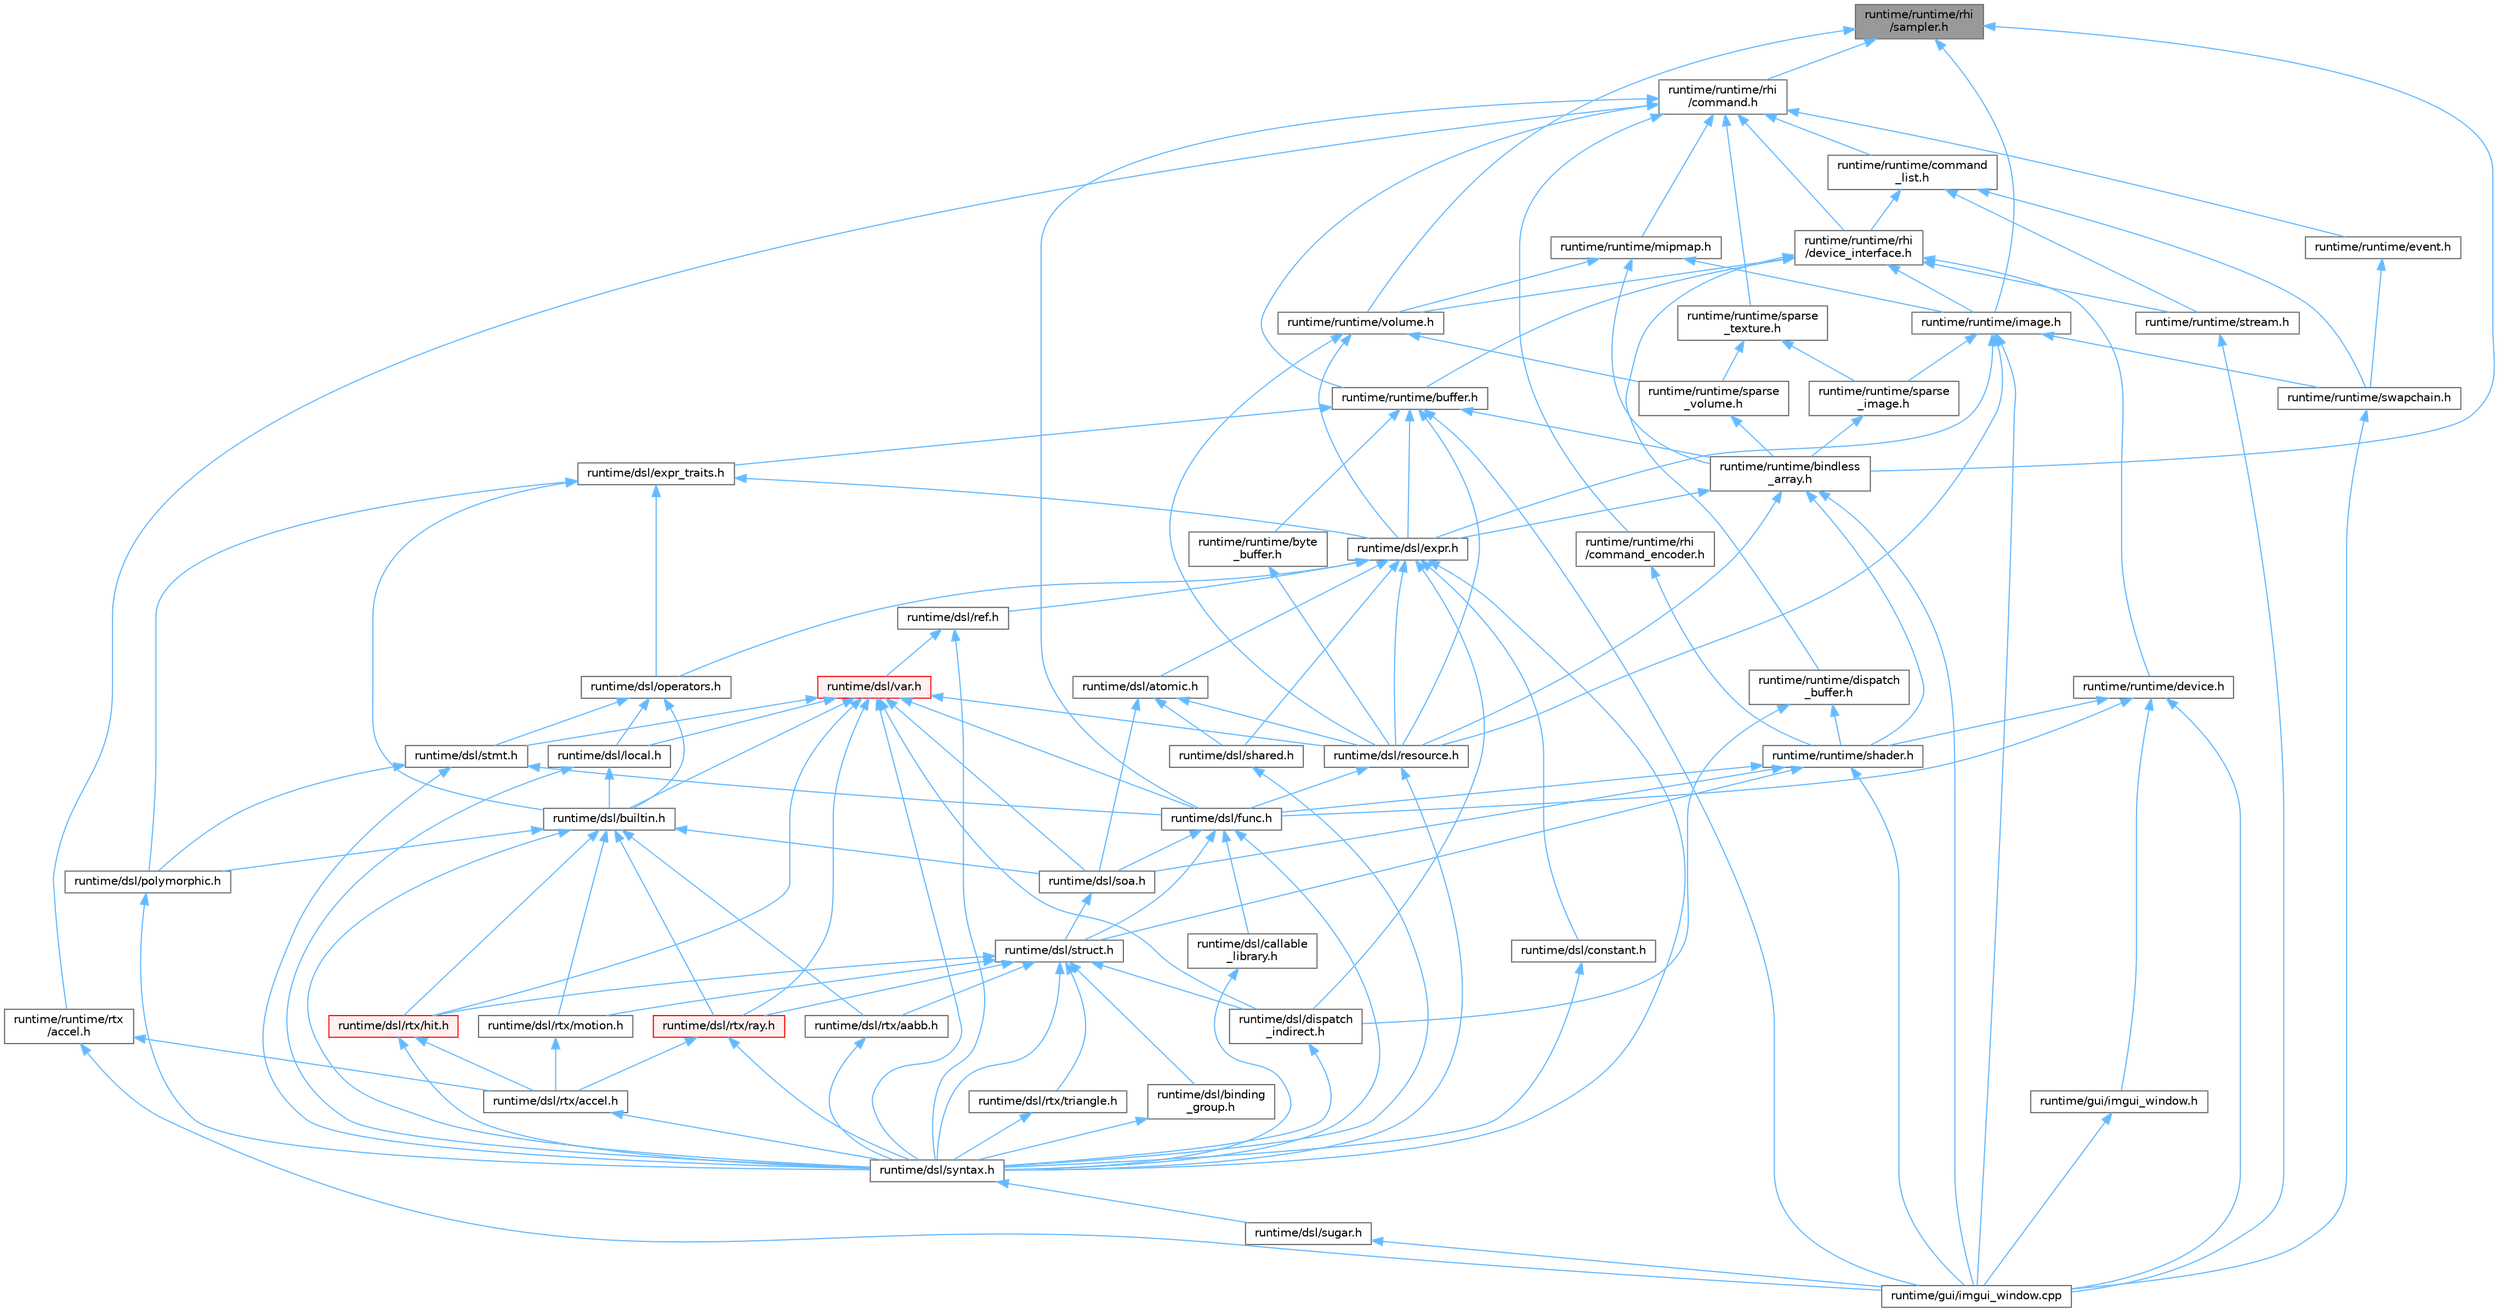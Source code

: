 digraph "runtime/runtime/rhi/sampler.h"
{
 // LATEX_PDF_SIZE
  bgcolor="transparent";
  edge [fontname=Helvetica,fontsize=10,labelfontname=Helvetica,labelfontsize=10];
  node [fontname=Helvetica,fontsize=10,shape=box,height=0.2,width=0.4];
  Node1 [id="Node000001",label="runtime/runtime/rhi\l/sampler.h",height=0.2,width=0.4,color="gray40", fillcolor="grey60", style="filled", fontcolor="black",tooltip=" "];
  Node1 -> Node2 [id="edge1_Node000001_Node000002",dir="back",color="steelblue1",style="solid",tooltip=" "];
  Node2 [id="Node000002",label="runtime/runtime/bindless\l_array.h",height=0.2,width=0.4,color="grey40", fillcolor="white", style="filled",URL="$bindless__array_8h.html",tooltip=" "];
  Node2 -> Node3 [id="edge2_Node000002_Node000003",dir="back",color="steelblue1",style="solid",tooltip=" "];
  Node3 [id="Node000003",label="runtime/dsl/expr.h",height=0.2,width=0.4,color="grey40", fillcolor="white", style="filled",URL="$expr_8h.html",tooltip=" "];
  Node3 -> Node4 [id="edge3_Node000003_Node000004",dir="back",color="steelblue1",style="solid",tooltip=" "];
  Node4 [id="Node000004",label="runtime/dsl/atomic.h",height=0.2,width=0.4,color="grey40", fillcolor="white", style="filled",URL="$dsl_2atomic_8h.html",tooltip=" "];
  Node4 -> Node5 [id="edge4_Node000004_Node000005",dir="back",color="steelblue1",style="solid",tooltip=" "];
  Node5 [id="Node000005",label="runtime/dsl/resource.h",height=0.2,width=0.4,color="grey40", fillcolor="white", style="filled",URL="$dsl_2resource_8h.html",tooltip=" "];
  Node5 -> Node6 [id="edge5_Node000005_Node000006",dir="back",color="steelblue1",style="solid",tooltip=" "];
  Node6 [id="Node000006",label="runtime/dsl/func.h",height=0.2,width=0.4,color="grey40", fillcolor="white", style="filled",URL="$func_8h.html",tooltip=" "];
  Node6 -> Node7 [id="edge6_Node000006_Node000007",dir="back",color="steelblue1",style="solid",tooltip=" "];
  Node7 [id="Node000007",label="runtime/dsl/callable\l_library.h",height=0.2,width=0.4,color="grey40", fillcolor="white", style="filled",URL="$dsl_2callable__library_8h.html",tooltip=" "];
  Node7 -> Node8 [id="edge7_Node000007_Node000008",dir="back",color="steelblue1",style="solid",tooltip=" "];
  Node8 [id="Node000008",label="runtime/dsl/syntax.h",height=0.2,width=0.4,color="grey40", fillcolor="white", style="filled",URL="$syntax_8h.html",tooltip=" "];
  Node8 -> Node9 [id="edge8_Node000008_Node000009",dir="back",color="steelblue1",style="solid",tooltip=" "];
  Node9 [id="Node000009",label="runtime/dsl/sugar.h",height=0.2,width=0.4,color="grey40", fillcolor="white", style="filled",URL="$sugar_8h.html",tooltip=" "];
  Node9 -> Node10 [id="edge9_Node000009_Node000010",dir="back",color="steelblue1",style="solid",tooltip=" "];
  Node10 [id="Node000010",label="runtime/gui/imgui_window.cpp",height=0.2,width=0.4,color="grey40", fillcolor="white", style="filled",URL="$imgui__window_8cpp.html",tooltip=" "];
  Node6 -> Node11 [id="edge10_Node000006_Node000011",dir="back",color="steelblue1",style="solid",tooltip=" "];
  Node11 [id="Node000011",label="runtime/dsl/soa.h",height=0.2,width=0.4,color="grey40", fillcolor="white", style="filled",URL="$soa_8h.html",tooltip=" "];
  Node11 -> Node12 [id="edge11_Node000011_Node000012",dir="back",color="steelblue1",style="solid",tooltip=" "];
  Node12 [id="Node000012",label="runtime/dsl/struct.h",height=0.2,width=0.4,color="grey40", fillcolor="white", style="filled",URL="$struct_8h.html",tooltip=" "];
  Node12 -> Node13 [id="edge12_Node000012_Node000013",dir="back",color="steelblue1",style="solid",tooltip=" "];
  Node13 [id="Node000013",label="runtime/dsl/binding\l_group.h",height=0.2,width=0.4,color="grey40", fillcolor="white", style="filled",URL="$binding__group_8h.html",tooltip=" "];
  Node13 -> Node8 [id="edge13_Node000013_Node000008",dir="back",color="steelblue1",style="solid",tooltip=" "];
  Node12 -> Node14 [id="edge14_Node000012_Node000014",dir="back",color="steelblue1",style="solid",tooltip=" "];
  Node14 [id="Node000014",label="runtime/dsl/dispatch\l_indirect.h",height=0.2,width=0.4,color="grey40", fillcolor="white", style="filled",URL="$dispatch__indirect_8h.html",tooltip=" "];
  Node14 -> Node8 [id="edge15_Node000014_Node000008",dir="back",color="steelblue1",style="solid",tooltip=" "];
  Node12 -> Node15 [id="edge16_Node000012_Node000015",dir="back",color="steelblue1",style="solid",tooltip=" "];
  Node15 [id="Node000015",label="runtime/dsl/rtx/aabb.h",height=0.2,width=0.4,color="grey40", fillcolor="white", style="filled",URL="$dsl_2rtx_2aabb_8h.html",tooltip=" "];
  Node15 -> Node8 [id="edge17_Node000015_Node000008",dir="back",color="steelblue1",style="solid",tooltip=" "];
  Node12 -> Node16 [id="edge18_Node000012_Node000016",dir="back",color="steelblue1",style="solid",tooltip=" "];
  Node16 [id="Node000016",label="runtime/dsl/rtx/hit.h",height=0.2,width=0.4,color="red", fillcolor="#FFF0F0", style="filled",URL="$dsl_2rtx_2hit_8h.html",tooltip=" "];
  Node16 -> Node17 [id="edge19_Node000016_Node000017",dir="back",color="steelblue1",style="solid",tooltip=" "];
  Node17 [id="Node000017",label="runtime/dsl/rtx/accel.h",height=0.2,width=0.4,color="grey40", fillcolor="white", style="filled",URL="$dsl_2rtx_2accel_8h.html",tooltip=" "];
  Node17 -> Node8 [id="edge20_Node000017_Node000008",dir="back",color="steelblue1",style="solid",tooltip=" "];
  Node16 -> Node8 [id="edge21_Node000016_Node000008",dir="back",color="steelblue1",style="solid",tooltip=" "];
  Node12 -> Node19 [id="edge22_Node000012_Node000019",dir="back",color="steelblue1",style="solid",tooltip=" "];
  Node19 [id="Node000019",label="runtime/dsl/rtx/motion.h",height=0.2,width=0.4,color="grey40", fillcolor="white", style="filled",URL="$motion_8h.html",tooltip=" "];
  Node19 -> Node17 [id="edge23_Node000019_Node000017",dir="back",color="steelblue1",style="solid",tooltip=" "];
  Node12 -> Node20 [id="edge24_Node000012_Node000020",dir="back",color="steelblue1",style="solid",tooltip=" "];
  Node20 [id="Node000020",label="runtime/dsl/rtx/ray.h",height=0.2,width=0.4,color="red", fillcolor="#FFF0F0", style="filled",URL="$dsl_2rtx_2ray_8h.html",tooltip=" "];
  Node20 -> Node17 [id="edge25_Node000020_Node000017",dir="back",color="steelblue1",style="solid",tooltip=" "];
  Node20 -> Node8 [id="edge26_Node000020_Node000008",dir="back",color="steelblue1",style="solid",tooltip=" "];
  Node12 -> Node21 [id="edge27_Node000012_Node000021",dir="back",color="steelblue1",style="solid",tooltip=" "];
  Node21 [id="Node000021",label="runtime/dsl/rtx/triangle.h",height=0.2,width=0.4,color="grey40", fillcolor="white", style="filled",URL="$dsl_2rtx_2triangle_8h.html",tooltip=" "];
  Node21 -> Node8 [id="edge28_Node000021_Node000008",dir="back",color="steelblue1",style="solid",tooltip=" "];
  Node12 -> Node8 [id="edge29_Node000012_Node000008",dir="back",color="steelblue1",style="solid",tooltip=" "];
  Node6 -> Node12 [id="edge30_Node000006_Node000012",dir="back",color="steelblue1",style="solid",tooltip=" "];
  Node6 -> Node8 [id="edge31_Node000006_Node000008",dir="back",color="steelblue1",style="solid",tooltip=" "];
  Node5 -> Node8 [id="edge32_Node000005_Node000008",dir="back",color="steelblue1",style="solid",tooltip=" "];
  Node4 -> Node22 [id="edge33_Node000004_Node000022",dir="back",color="steelblue1",style="solid",tooltip=" "];
  Node22 [id="Node000022",label="runtime/dsl/shared.h",height=0.2,width=0.4,color="grey40", fillcolor="white", style="filled",URL="$shared_8h.html",tooltip=" "];
  Node22 -> Node8 [id="edge34_Node000022_Node000008",dir="back",color="steelblue1",style="solid",tooltip=" "];
  Node4 -> Node11 [id="edge35_Node000004_Node000011",dir="back",color="steelblue1",style="solid",tooltip=" "];
  Node3 -> Node23 [id="edge36_Node000003_Node000023",dir="back",color="steelblue1",style="solid",tooltip=" "];
  Node23 [id="Node000023",label="runtime/dsl/constant.h",height=0.2,width=0.4,color="grey40", fillcolor="white", style="filled",URL="$constant_8h.html",tooltip=" "];
  Node23 -> Node8 [id="edge37_Node000023_Node000008",dir="back",color="steelblue1",style="solid",tooltip=" "];
  Node3 -> Node14 [id="edge38_Node000003_Node000014",dir="back",color="steelblue1",style="solid",tooltip=" "];
  Node3 -> Node24 [id="edge39_Node000003_Node000024",dir="back",color="steelblue1",style="solid",tooltip=" "];
  Node24 [id="Node000024",label="runtime/dsl/operators.h",height=0.2,width=0.4,color="grey40", fillcolor="white", style="filled",URL="$operators_8h.html",tooltip=" "];
  Node24 -> Node25 [id="edge40_Node000024_Node000025",dir="back",color="steelblue1",style="solid",tooltip=" "];
  Node25 [id="Node000025",label="runtime/dsl/builtin.h",height=0.2,width=0.4,color="grey40", fillcolor="white", style="filled",URL="$builtin_8h.html",tooltip=" "];
  Node25 -> Node26 [id="edge41_Node000025_Node000026",dir="back",color="steelblue1",style="solid",tooltip=" "];
  Node26 [id="Node000026",label="runtime/dsl/polymorphic.h",height=0.2,width=0.4,color="grey40", fillcolor="white", style="filled",URL="$polymorphic_8h.html",tooltip=" "];
  Node26 -> Node8 [id="edge42_Node000026_Node000008",dir="back",color="steelblue1",style="solid",tooltip=" "];
  Node25 -> Node15 [id="edge43_Node000025_Node000015",dir="back",color="steelblue1",style="solid",tooltip=" "];
  Node25 -> Node16 [id="edge44_Node000025_Node000016",dir="back",color="steelblue1",style="solid",tooltip=" "];
  Node25 -> Node19 [id="edge45_Node000025_Node000019",dir="back",color="steelblue1",style="solid",tooltip=" "];
  Node25 -> Node20 [id="edge46_Node000025_Node000020",dir="back",color="steelblue1",style="solid",tooltip=" "];
  Node25 -> Node11 [id="edge47_Node000025_Node000011",dir="back",color="steelblue1",style="solid",tooltip=" "];
  Node25 -> Node8 [id="edge48_Node000025_Node000008",dir="back",color="steelblue1",style="solid",tooltip=" "];
  Node24 -> Node27 [id="edge49_Node000024_Node000027",dir="back",color="steelblue1",style="solid",tooltip=" "];
  Node27 [id="Node000027",label="runtime/dsl/local.h",height=0.2,width=0.4,color="grey40", fillcolor="white", style="filled",URL="$local_8h.html",tooltip=" "];
  Node27 -> Node25 [id="edge50_Node000027_Node000025",dir="back",color="steelblue1",style="solid",tooltip=" "];
  Node27 -> Node8 [id="edge51_Node000027_Node000008",dir="back",color="steelblue1",style="solid",tooltip=" "];
  Node24 -> Node28 [id="edge52_Node000024_Node000028",dir="back",color="steelblue1",style="solid",tooltip=" "];
  Node28 [id="Node000028",label="runtime/dsl/stmt.h",height=0.2,width=0.4,color="grey40", fillcolor="white", style="filled",URL="$stmt_8h.html",tooltip=" "];
  Node28 -> Node6 [id="edge53_Node000028_Node000006",dir="back",color="steelblue1",style="solid",tooltip=" "];
  Node28 -> Node26 [id="edge54_Node000028_Node000026",dir="back",color="steelblue1",style="solid",tooltip=" "];
  Node28 -> Node8 [id="edge55_Node000028_Node000008",dir="back",color="steelblue1",style="solid",tooltip=" "];
  Node3 -> Node29 [id="edge56_Node000003_Node000029",dir="back",color="steelblue1",style="solid",tooltip=" "];
  Node29 [id="Node000029",label="runtime/dsl/ref.h",height=0.2,width=0.4,color="grey40", fillcolor="white", style="filled",URL="$ref_8h.html",tooltip=" "];
  Node29 -> Node8 [id="edge57_Node000029_Node000008",dir="back",color="steelblue1",style="solid",tooltip=" "];
  Node29 -> Node30 [id="edge58_Node000029_Node000030",dir="back",color="steelblue1",style="solid",tooltip=" "];
  Node30 [id="Node000030",label="runtime/dsl/var.h",height=0.2,width=0.4,color="red", fillcolor="#FFF0F0", style="filled",URL="$var_8h.html",tooltip=" "];
  Node30 -> Node25 [id="edge59_Node000030_Node000025",dir="back",color="steelblue1",style="solid",tooltip=" "];
  Node30 -> Node14 [id="edge60_Node000030_Node000014",dir="back",color="steelblue1",style="solid",tooltip=" "];
  Node30 -> Node6 [id="edge61_Node000030_Node000006",dir="back",color="steelblue1",style="solid",tooltip=" "];
  Node30 -> Node27 [id="edge62_Node000030_Node000027",dir="back",color="steelblue1",style="solid",tooltip=" "];
  Node30 -> Node5 [id="edge63_Node000030_Node000005",dir="back",color="steelblue1",style="solid",tooltip=" "];
  Node30 -> Node16 [id="edge64_Node000030_Node000016",dir="back",color="steelblue1",style="solid",tooltip=" "];
  Node30 -> Node20 [id="edge65_Node000030_Node000020",dir="back",color="steelblue1",style="solid",tooltip=" "];
  Node30 -> Node11 [id="edge66_Node000030_Node000011",dir="back",color="steelblue1",style="solid",tooltip=" "];
  Node30 -> Node28 [id="edge67_Node000030_Node000028",dir="back",color="steelblue1",style="solid",tooltip=" "];
  Node30 -> Node8 [id="edge68_Node000030_Node000008",dir="back",color="steelblue1",style="solid",tooltip=" "];
  Node3 -> Node5 [id="edge69_Node000003_Node000005",dir="back",color="steelblue1",style="solid",tooltip=" "];
  Node3 -> Node22 [id="edge70_Node000003_Node000022",dir="back",color="steelblue1",style="solid",tooltip=" "];
  Node3 -> Node8 [id="edge71_Node000003_Node000008",dir="back",color="steelblue1",style="solid",tooltip=" "];
  Node2 -> Node5 [id="edge72_Node000002_Node000005",dir="back",color="steelblue1",style="solid",tooltip=" "];
  Node2 -> Node10 [id="edge73_Node000002_Node000010",dir="back",color="steelblue1",style="solid",tooltip=" "];
  Node2 -> Node32 [id="edge74_Node000002_Node000032",dir="back",color="steelblue1",style="solid",tooltip=" "];
  Node32 [id="Node000032",label="runtime/runtime/shader.h",height=0.2,width=0.4,color="grey40", fillcolor="white", style="filled",URL="$shader_8h.html",tooltip=" "];
  Node32 -> Node6 [id="edge75_Node000032_Node000006",dir="back",color="steelblue1",style="solid",tooltip=" "];
  Node32 -> Node11 [id="edge76_Node000032_Node000011",dir="back",color="steelblue1",style="solid",tooltip=" "];
  Node32 -> Node12 [id="edge77_Node000032_Node000012",dir="back",color="steelblue1",style="solid",tooltip=" "];
  Node32 -> Node10 [id="edge78_Node000032_Node000010",dir="back",color="steelblue1",style="solid",tooltip=" "];
  Node1 -> Node33 [id="edge79_Node000001_Node000033",dir="back",color="steelblue1",style="solid",tooltip=" "];
  Node33 [id="Node000033",label="runtime/runtime/image.h",height=0.2,width=0.4,color="grey40", fillcolor="white", style="filled",URL="$image_8h.html",tooltip=" "];
  Node33 -> Node3 [id="edge80_Node000033_Node000003",dir="back",color="steelblue1",style="solid",tooltip=" "];
  Node33 -> Node5 [id="edge81_Node000033_Node000005",dir="back",color="steelblue1",style="solid",tooltip=" "];
  Node33 -> Node10 [id="edge82_Node000033_Node000010",dir="back",color="steelblue1",style="solid",tooltip=" "];
  Node33 -> Node34 [id="edge83_Node000033_Node000034",dir="back",color="steelblue1",style="solid",tooltip=" "];
  Node34 [id="Node000034",label="runtime/runtime/sparse\l_image.h",height=0.2,width=0.4,color="grey40", fillcolor="white", style="filled",URL="$sparse__image_8h.html",tooltip=" "];
  Node34 -> Node2 [id="edge84_Node000034_Node000002",dir="back",color="steelblue1",style="solid",tooltip=" "];
  Node33 -> Node35 [id="edge85_Node000033_Node000035",dir="back",color="steelblue1",style="solid",tooltip=" "];
  Node35 [id="Node000035",label="runtime/runtime/swapchain.h",height=0.2,width=0.4,color="grey40", fillcolor="white", style="filled",URL="$swapchain_8h.html",tooltip=" "];
  Node35 -> Node10 [id="edge86_Node000035_Node000010",dir="back",color="steelblue1",style="solid",tooltip=" "];
  Node1 -> Node36 [id="edge87_Node000001_Node000036",dir="back",color="steelblue1",style="solid",tooltip=" "];
  Node36 [id="Node000036",label="runtime/runtime/rhi\l/command.h",height=0.2,width=0.4,color="grey40", fillcolor="white", style="filled",URL="$command_8h.html",tooltip=" "];
  Node36 -> Node6 [id="edge88_Node000036_Node000006",dir="back",color="steelblue1",style="solid",tooltip=" "];
  Node36 -> Node37 [id="edge89_Node000036_Node000037",dir="back",color="steelblue1",style="solid",tooltip=" "];
  Node37 [id="Node000037",label="runtime/runtime/buffer.h",height=0.2,width=0.4,color="grey40", fillcolor="white", style="filled",URL="$buffer_8h.html",tooltip=" "];
  Node37 -> Node3 [id="edge90_Node000037_Node000003",dir="back",color="steelblue1",style="solid",tooltip=" "];
  Node37 -> Node38 [id="edge91_Node000037_Node000038",dir="back",color="steelblue1",style="solid",tooltip=" "];
  Node38 [id="Node000038",label="runtime/dsl/expr_traits.h",height=0.2,width=0.4,color="grey40", fillcolor="white", style="filled",URL="$expr__traits_8h.html",tooltip=" "];
  Node38 -> Node25 [id="edge92_Node000038_Node000025",dir="back",color="steelblue1",style="solid",tooltip=" "];
  Node38 -> Node3 [id="edge93_Node000038_Node000003",dir="back",color="steelblue1",style="solid",tooltip=" "];
  Node38 -> Node24 [id="edge94_Node000038_Node000024",dir="back",color="steelblue1",style="solid",tooltip=" "];
  Node38 -> Node26 [id="edge95_Node000038_Node000026",dir="back",color="steelblue1",style="solid",tooltip=" "];
  Node37 -> Node5 [id="edge96_Node000037_Node000005",dir="back",color="steelblue1",style="solid",tooltip=" "];
  Node37 -> Node10 [id="edge97_Node000037_Node000010",dir="back",color="steelblue1",style="solid",tooltip=" "];
  Node37 -> Node2 [id="edge98_Node000037_Node000002",dir="back",color="steelblue1",style="solid",tooltip=" "];
  Node37 -> Node39 [id="edge99_Node000037_Node000039",dir="back",color="steelblue1",style="solid",tooltip=" "];
  Node39 [id="Node000039",label="runtime/runtime/byte\l_buffer.h",height=0.2,width=0.4,color="grey40", fillcolor="white", style="filled",URL="$byte__buffer_8h.html",tooltip=" "];
  Node39 -> Node5 [id="edge100_Node000039_Node000005",dir="back",color="steelblue1",style="solid",tooltip=" "];
  Node36 -> Node40 [id="edge101_Node000036_Node000040",dir="back",color="steelblue1",style="solid",tooltip=" "];
  Node40 [id="Node000040",label="runtime/runtime/command\l_list.h",height=0.2,width=0.4,color="grey40", fillcolor="white", style="filled",URL="$command__list_8h.html",tooltip=" "];
  Node40 -> Node41 [id="edge102_Node000040_Node000041",dir="back",color="steelblue1",style="solid",tooltip=" "];
  Node41 [id="Node000041",label="runtime/runtime/rhi\l/device_interface.h",height=0.2,width=0.4,color="grey40", fillcolor="white", style="filled",URL="$device__interface_8h.html",tooltip=" "];
  Node41 -> Node37 [id="edge103_Node000041_Node000037",dir="back",color="steelblue1",style="solid",tooltip=" "];
  Node41 -> Node42 [id="edge104_Node000041_Node000042",dir="back",color="steelblue1",style="solid",tooltip=" "];
  Node42 [id="Node000042",label="runtime/runtime/device.h",height=0.2,width=0.4,color="grey40", fillcolor="white", style="filled",URL="$device_8h.html",tooltip=" "];
  Node42 -> Node6 [id="edge105_Node000042_Node000006",dir="back",color="steelblue1",style="solid",tooltip=" "];
  Node42 -> Node10 [id="edge106_Node000042_Node000010",dir="back",color="steelblue1",style="solid",tooltip=" "];
  Node42 -> Node43 [id="edge107_Node000042_Node000043",dir="back",color="steelblue1",style="solid",tooltip=" "];
  Node43 [id="Node000043",label="runtime/gui/imgui_window.h",height=0.2,width=0.4,color="grey40", fillcolor="white", style="filled",URL="$imgui__window_8h.html",tooltip=" "];
  Node43 -> Node10 [id="edge108_Node000043_Node000010",dir="back",color="steelblue1",style="solid",tooltip=" "];
  Node42 -> Node32 [id="edge109_Node000042_Node000032",dir="back",color="steelblue1",style="solid",tooltip=" "];
  Node41 -> Node44 [id="edge110_Node000041_Node000044",dir="back",color="steelblue1",style="solid",tooltip=" "];
  Node44 [id="Node000044",label="runtime/runtime/dispatch\l_buffer.h",height=0.2,width=0.4,color="grey40", fillcolor="white", style="filled",URL="$dispatch__buffer_8h.html",tooltip=" "];
  Node44 -> Node14 [id="edge111_Node000044_Node000014",dir="back",color="steelblue1",style="solid",tooltip=" "];
  Node44 -> Node32 [id="edge112_Node000044_Node000032",dir="back",color="steelblue1",style="solid",tooltip=" "];
  Node41 -> Node33 [id="edge113_Node000041_Node000033",dir="back",color="steelblue1",style="solid",tooltip=" "];
  Node41 -> Node45 [id="edge114_Node000041_Node000045",dir="back",color="steelblue1",style="solid",tooltip=" "];
  Node45 [id="Node000045",label="runtime/runtime/stream.h",height=0.2,width=0.4,color="grey40", fillcolor="white", style="filled",URL="$stream_8h.html",tooltip=" "];
  Node45 -> Node10 [id="edge115_Node000045_Node000010",dir="back",color="steelblue1",style="solid",tooltip=" "];
  Node41 -> Node46 [id="edge116_Node000041_Node000046",dir="back",color="steelblue1",style="solid",tooltip=" "];
  Node46 [id="Node000046",label="runtime/runtime/volume.h",height=0.2,width=0.4,color="grey40", fillcolor="white", style="filled",URL="$volume_8h.html",tooltip=" "];
  Node46 -> Node3 [id="edge117_Node000046_Node000003",dir="back",color="steelblue1",style="solid",tooltip=" "];
  Node46 -> Node5 [id="edge118_Node000046_Node000005",dir="back",color="steelblue1",style="solid",tooltip=" "];
  Node46 -> Node47 [id="edge119_Node000046_Node000047",dir="back",color="steelblue1",style="solid",tooltip=" "];
  Node47 [id="Node000047",label="runtime/runtime/sparse\l_volume.h",height=0.2,width=0.4,color="grey40", fillcolor="white", style="filled",URL="$sparse__volume_8h.html",tooltip=" "];
  Node47 -> Node2 [id="edge120_Node000047_Node000002",dir="back",color="steelblue1",style="solid",tooltip=" "];
  Node40 -> Node45 [id="edge121_Node000040_Node000045",dir="back",color="steelblue1",style="solid",tooltip=" "];
  Node40 -> Node35 [id="edge122_Node000040_Node000035",dir="back",color="steelblue1",style="solid",tooltip=" "];
  Node36 -> Node48 [id="edge123_Node000036_Node000048",dir="back",color="steelblue1",style="solid",tooltip=" "];
  Node48 [id="Node000048",label="runtime/runtime/event.h",height=0.2,width=0.4,color="grey40", fillcolor="white", style="filled",URL="$event_8h.html",tooltip=" "];
  Node48 -> Node35 [id="edge124_Node000048_Node000035",dir="back",color="steelblue1",style="solid",tooltip=" "];
  Node36 -> Node49 [id="edge125_Node000036_Node000049",dir="back",color="steelblue1",style="solid",tooltip=" "];
  Node49 [id="Node000049",label="runtime/runtime/mipmap.h",height=0.2,width=0.4,color="grey40", fillcolor="white", style="filled",URL="$mipmap_8h.html",tooltip=" "];
  Node49 -> Node2 [id="edge126_Node000049_Node000002",dir="back",color="steelblue1",style="solid",tooltip=" "];
  Node49 -> Node33 [id="edge127_Node000049_Node000033",dir="back",color="steelblue1",style="solid",tooltip=" "];
  Node49 -> Node46 [id="edge128_Node000049_Node000046",dir="back",color="steelblue1",style="solid",tooltip=" "];
  Node36 -> Node50 [id="edge129_Node000036_Node000050",dir="back",color="steelblue1",style="solid",tooltip=" "];
  Node50 [id="Node000050",label="runtime/runtime/rhi\l/command_encoder.h",height=0.2,width=0.4,color="grey40", fillcolor="white", style="filled",URL="$command__encoder_8h.html",tooltip=" "];
  Node50 -> Node32 [id="edge130_Node000050_Node000032",dir="back",color="steelblue1",style="solid",tooltip=" "];
  Node36 -> Node41 [id="edge131_Node000036_Node000041",dir="back",color="steelblue1",style="solid",tooltip=" "];
  Node36 -> Node51 [id="edge132_Node000036_Node000051",dir="back",color="steelblue1",style="solid",tooltip=" "];
  Node51 [id="Node000051",label="runtime/runtime/rtx\l/accel.h",height=0.2,width=0.4,color="grey40", fillcolor="white", style="filled",URL="$runtime_2rtx_2accel_8h.html",tooltip=" "];
  Node51 -> Node17 [id="edge133_Node000051_Node000017",dir="back",color="steelblue1",style="solid",tooltip=" "];
  Node51 -> Node10 [id="edge134_Node000051_Node000010",dir="back",color="steelblue1",style="solid",tooltip=" "];
  Node36 -> Node52 [id="edge135_Node000036_Node000052",dir="back",color="steelblue1",style="solid",tooltip=" "];
  Node52 [id="Node000052",label="runtime/runtime/sparse\l_texture.h",height=0.2,width=0.4,color="grey40", fillcolor="white", style="filled",URL="$sparse__texture_8h.html",tooltip=" "];
  Node52 -> Node34 [id="edge136_Node000052_Node000034",dir="back",color="steelblue1",style="solid",tooltip=" "];
  Node52 -> Node47 [id="edge137_Node000052_Node000047",dir="back",color="steelblue1",style="solid",tooltip=" "];
  Node1 -> Node46 [id="edge138_Node000001_Node000046",dir="back",color="steelblue1",style="solid",tooltip=" "];
}
